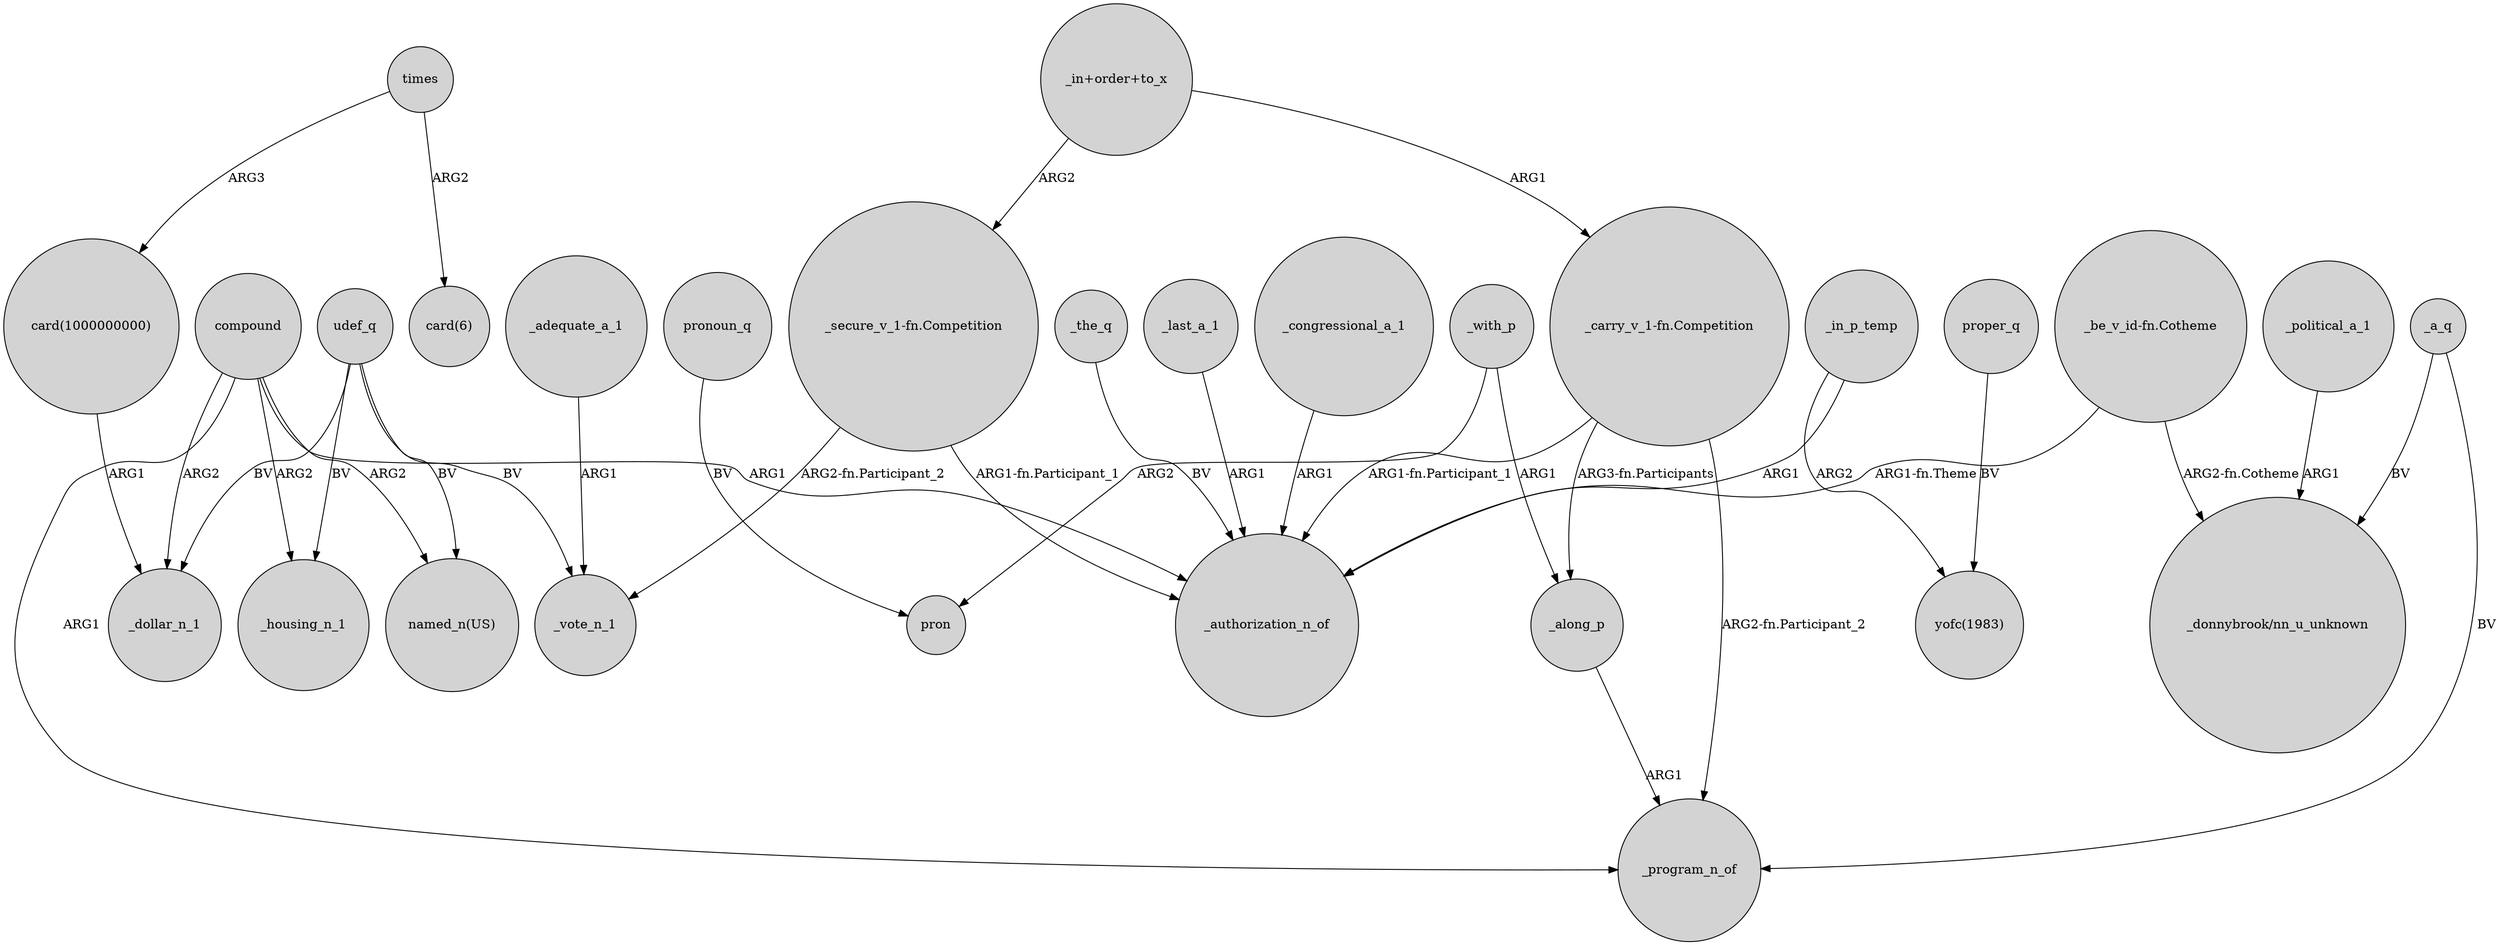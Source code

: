 digraph {
	node [shape=circle style=filled]
	"card(1000000000)" -> _dollar_n_1 [label=ARG1]
	_with_p -> pron [label=ARG2]
	"_secure_v_1-fn.Competition" -> _vote_n_1 [label="ARG2-fn.Participant_2"]
	_along_p -> _program_n_of [label=ARG1]
	_congressional_a_1 -> _authorization_n_of [label=ARG1]
	compound -> _housing_n_1 [label=ARG2]
	"_in+order+to_x" -> "_secure_v_1-fn.Competition" [label=ARG2]
	compound -> _dollar_n_1 [label=ARG2]
	"_carry_v_1-fn.Competition" -> _program_n_of [label="ARG2-fn.Participant_2"]
	times -> "card(1000000000)" [label=ARG3]
	"_in+order+to_x" -> "_carry_v_1-fn.Competition" [label=ARG1]
	"_carry_v_1-fn.Competition" -> _authorization_n_of [label="ARG1-fn.Participant_1"]
	"_secure_v_1-fn.Competition" -> _authorization_n_of [label="ARG1-fn.Participant_1"]
	"_carry_v_1-fn.Competition" -> _along_p [label="ARG3-fn.Participants"]
	pronoun_q -> pron [label=BV]
	_in_p_temp -> "yofc(1983)" [label=ARG2]
	compound -> _program_n_of [label=ARG1]
	times -> "card(6)" [label=ARG2]
	udef_q -> _dollar_n_1 [label=BV]
	_adequate_a_1 -> _vote_n_1 [label=ARG1]
	_with_p -> _along_p [label=ARG1]
	_the_q -> _authorization_n_of [label=BV]
	udef_q -> _vote_n_1 [label=BV]
	_last_a_1 -> _authorization_n_of [label=ARG1]
	"_be_v_id-fn.Cotheme" -> "_donnybrook/nn_u_unknown" [label="ARG2-fn.Cotheme"]
	compound -> _authorization_n_of [label=ARG1]
	_in_p_temp -> _authorization_n_of [label=ARG1]
	_a_q -> "_donnybrook/nn_u_unknown" [label=BV]
	_a_q -> _program_n_of [label=BV]
	_political_a_1 -> "_donnybrook/nn_u_unknown" [label=ARG1]
	proper_q -> "yofc(1983)" [label=BV]
	"_be_v_id-fn.Cotheme" -> _authorization_n_of [label="ARG1-fn.Theme"]
	compound -> "named_n(US)" [label=ARG2]
	udef_q -> "named_n(US)" [label=BV]
	udef_q -> _housing_n_1 [label=BV]
}

